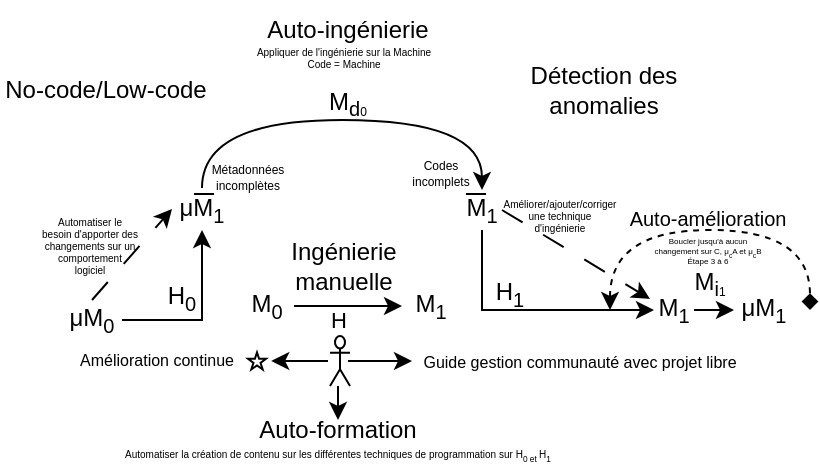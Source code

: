 <mxfile version="21.0.2" type="device"><diagram name="Page-1" id="H6X79qpipquMsz1ulPpb"><mxGraphModel dx="754" dy="289" grid="1" gridSize="10" guides="1" tooltips="1" connect="1" arrows="1" fold="1" page="1" pageScale="1" pageWidth="827" pageHeight="1169" math="0" shadow="0"><root><mxCell id="0"/><mxCell id="1" parent="0"/><mxCell id="qXLcunqzcu00ps4WEuLg-1" value="H&lt;sub&gt;1&lt;/sub&gt;" style="text;html=1;strokeColor=none;fillColor=none;align=center;verticalAlign=middle;whiteSpace=wrap;rounded=0;" parent="1" vertex="1"><mxGeometry x="464" y="552" width="60" height="30" as="geometry"/></mxCell><mxCell id="qXLcunqzcu00ps4WEuLg-2" value="H&lt;sub&gt;0&lt;/sub&gt;" style="text;html=1;strokeColor=none;fillColor=none;align=center;verticalAlign=middle;whiteSpace=wrap;rounded=0;" parent="1" vertex="1"><mxGeometry x="300" y="554" width="60" height="30" as="geometry"/></mxCell><mxCell id="qXLcunqzcu00ps4WEuLg-8" style="edgeStyle=orthogonalEdgeStyle;rounded=0;orthogonalLoop=1;jettySize=auto;html=1;" parent="1" source="qXLcunqzcu00ps4WEuLg-3" target="qXLcunqzcu00ps4WEuLg-5" edge="1"><mxGeometry relative="1" as="geometry"/></mxCell><mxCell id="qXLcunqzcu00ps4WEuLg-3" value="μ&lt;sub&gt;&lt;/sub&gt;M&lt;sub&gt;0&lt;/sub&gt;" style="text;html=1;strokeColor=none;fillColor=none;align=center;verticalAlign=middle;whiteSpace=wrap;rounded=0;" parent="1" vertex="1"><mxGeometry x="270" y="570" width="30" height="20" as="geometry"/></mxCell><mxCell id="lAiLHKj1GxSyFN-BF3O8-19" style="edgeStyle=orthogonalEdgeStyle;rounded=0;orthogonalLoop=1;jettySize=auto;html=1;" edge="1" parent="1" source="qXLcunqzcu00ps4WEuLg-4" target="lAiLHKj1GxSyFN-BF3O8-17"><mxGeometry relative="1" as="geometry"><Array as="points"><mxPoint x="596" y="575"/><mxPoint x="596" y="575"/></Array></mxGeometry></mxCell><mxCell id="qXLcunqzcu00ps4WEuLg-4" value="M&lt;sub&gt;1&lt;/sub&gt;" style="text;html=1;strokeColor=none;fillColor=none;align=center;verticalAlign=middle;whiteSpace=wrap;rounded=0;" parent="1" vertex="1"><mxGeometry x="566" y="560" width="20" height="30" as="geometry"/></mxCell><mxCell id="qXLcunqzcu00ps4WEuLg-9" style="edgeStyle=orthogonalEdgeStyle;rounded=0;orthogonalLoop=1;jettySize=auto;html=1;curved=1;" parent="1" source="qXLcunqzcu00ps4WEuLg-5" target="qXLcunqzcu00ps4WEuLg-6" edge="1"><mxGeometry relative="1" as="geometry"><Array as="points"><mxPoint x="340" y="480"/><mxPoint x="480" y="480"/></Array></mxGeometry></mxCell><mxCell id="qXLcunqzcu00ps4WEuLg-5" value="μ&lt;sub&gt;&lt;/sub&gt;M&lt;sub&gt;1&lt;/sub&gt;" style="text;html=1;strokeColor=none;fillColor=none;align=center;verticalAlign=middle;whiteSpace=wrap;rounded=0;" parent="1" vertex="1"><mxGeometry x="325" y="514" width="30" height="21" as="geometry"/></mxCell><mxCell id="qXLcunqzcu00ps4WEuLg-12" style="edgeStyle=orthogonalEdgeStyle;rounded=0;orthogonalLoop=1;jettySize=auto;html=1;entryX=0;entryY=0.5;entryDx=0;entryDy=0;" parent="1" source="qXLcunqzcu00ps4WEuLg-6" target="qXLcunqzcu00ps4WEuLg-4" edge="1"><mxGeometry relative="1" as="geometry"><Array as="points"><mxPoint x="480" y="575"/></Array></mxGeometry></mxCell><mxCell id="qXLcunqzcu00ps4WEuLg-6" value="M&lt;sub&gt;1&lt;/sub&gt;" style="text;html=1;strokeColor=none;fillColor=none;align=center;verticalAlign=middle;whiteSpace=wrap;rounded=0;" parent="1" vertex="1"><mxGeometry x="470" y="515" width="20" height="20" as="geometry"/></mxCell><mxCell id="qXLcunqzcu00ps4WEuLg-7" value="M&lt;sub&gt;d&lt;font style=&quot;font-size: 9px;&quot;&gt;&lt;font style=&quot;font-size: 8px;&quot;&gt;&lt;font style=&quot;font-size: 7px;&quot;&gt;&lt;font style=&quot;font-size: 6px;&quot;&gt;0&lt;/font&gt;&lt;/font&gt;&lt;/font&gt;&lt;/font&gt;&lt;/sub&gt;" style="text;html=1;strokeColor=none;fillColor=none;align=center;verticalAlign=middle;whiteSpace=wrap;rounded=0;" parent="1" vertex="1"><mxGeometry x="383" y="457" width="60" height="30" as="geometry"/></mxCell><mxCell id="lAiLHKj1GxSyFN-BF3O8-1" value="M&lt;sub&gt;0&lt;/sub&gt;" style="text;html=1;strokeColor=none;fillColor=none;align=center;verticalAlign=middle;whiteSpace=wrap;rounded=0;" vertex="1" parent="1"><mxGeometry x="359" y="558" width="27" height="30" as="geometry"/></mxCell><mxCell id="lAiLHKj1GxSyFN-BF3O8-2" value="M&lt;sub&gt;1&lt;/sub&gt;" style="text;html=1;strokeColor=none;fillColor=none;align=center;verticalAlign=middle;whiteSpace=wrap;rounded=0;" vertex="1" parent="1"><mxGeometry x="440" y="558" width="29" height="30" as="geometry"/></mxCell><mxCell id="lAiLHKj1GxSyFN-BF3O8-3" value="" style="endArrow=classic;html=1;rounded=0;exitX=1;exitY=0.5;exitDx=0;exitDy=0;" edge="1" parent="1" source="lAiLHKj1GxSyFN-BF3O8-1" target="lAiLHKj1GxSyFN-BF3O8-2"><mxGeometry width="50" height="50" relative="1" as="geometry"><mxPoint x="486" y="548" as="sourcePoint"/><mxPoint x="536" y="498" as="targetPoint"/></mxGeometry></mxCell><mxCell id="lAiLHKj1GxSyFN-BF3O8-4" value="H" style="edgeLabel;html=1;align=center;verticalAlign=middle;resizable=0;points=[];" vertex="1" connectable="0" parent="lAiLHKj1GxSyFN-BF3O8-3"><mxGeometry x="-0.225" y="1" relative="1" as="geometry"><mxPoint x="1" y="8" as="offset"/></mxGeometry></mxCell><mxCell id="lAiLHKj1GxSyFN-BF3O8-5" value="Ingénierie manuelle" style="text;html=1;strokeColor=none;fillColor=none;align=center;verticalAlign=middle;whiteSpace=wrap;rounded=0;" vertex="1" parent="1"><mxGeometry x="381" y="538" width="60" height="30" as="geometry"/></mxCell><mxCell id="lAiLHKj1GxSyFN-BF3O8-6" value="" style="endArrow=none;html=1;rounded=0;" edge="1" parent="1"><mxGeometry width="50" height="50" relative="1" as="geometry"><mxPoint x="472" y="517" as="sourcePoint"/><mxPoint x="482" y="517" as="targetPoint"/></mxGeometry></mxCell><mxCell id="lAiLHKj1GxSyFN-BF3O8-9" value="M&lt;sub&gt;i&lt;font style=&quot;font-size: 9px;&quot;&gt;&lt;font style=&quot;font-size: 8px;&quot;&gt;&lt;font style=&quot;font-size: 7px;&quot;&gt;&lt;font style=&quot;font-size: 6px;&quot;&gt;1&lt;/font&gt;&lt;/font&gt;&lt;/font&gt;&lt;/font&gt;&lt;/sub&gt;" style="text;html=1;strokeColor=none;fillColor=none;align=center;verticalAlign=middle;whiteSpace=wrap;rounded=0;" vertex="1" parent="1"><mxGeometry x="564" y="547" width="60" height="30" as="geometry"/></mxCell><mxCell id="lAiLHKj1GxSyFN-BF3O8-10" value="Codes incomplets" style="text;html=1;strokeColor=none;fillColor=none;align=center;verticalAlign=middle;whiteSpace=wrap;rounded=0;fontSize=6;" vertex="1" parent="1"><mxGeometry x="438" y="496" width="43" height="22" as="geometry"/></mxCell><mxCell id="lAiLHKj1GxSyFN-BF3O8-14" value="" style="endArrow=none;html=1;rounded=0;" edge="1" parent="1"><mxGeometry width="50" height="50" relative="1" as="geometry"><mxPoint x="336" y="517" as="sourcePoint"/><mxPoint x="346" y="517" as="targetPoint"/></mxGeometry></mxCell><mxCell id="lAiLHKj1GxSyFN-BF3O8-15" value="&lt;div style=&quot;font-size: 6px;&quot;&gt;&lt;font style=&quot;font-size: 6px;&quot;&gt;Métadonnées&lt;/font&gt;&lt;/div&gt;&lt;div style=&quot;font-size: 6px;&quot;&gt;&lt;font style=&quot;font-size: 6px;&quot;&gt;incomplètes&lt;br style=&quot;font-size: 7px;&quot;&gt;&lt;/font&gt;&lt;/div&gt;" style="text;html=1;strokeColor=none;fillColor=none;align=center;verticalAlign=middle;whiteSpace=wrap;rounded=0;fontSize=7;" vertex="1" parent="1"><mxGeometry x="332.5" y="494" width="60" height="30" as="geometry"/></mxCell><mxCell id="lAiLHKj1GxSyFN-BF3O8-16" value="Auto-ingénierie" style="text;html=1;strokeColor=none;fillColor=none;align=center;verticalAlign=middle;whiteSpace=wrap;rounded=0;" vertex="1" parent="1"><mxGeometry x="366" y="420" width="94" height="30" as="geometry"/></mxCell><mxCell id="lAiLHKj1GxSyFN-BF3O8-17" value="μ&lt;sub&gt;&lt;/sub&gt;M&lt;sub&gt;1&lt;/sub&gt;" style="text;html=1;strokeColor=none;fillColor=none;align=center;verticalAlign=middle;whiteSpace=wrap;rounded=0;" vertex="1" parent="1"><mxGeometry x="606" y="560" width="30" height="30" as="geometry"/></mxCell><mxCell id="lAiLHKj1GxSyFN-BF3O8-21" value="" style="endArrow=diamond;dashed=1;html=1;rounded=0;edgeStyle=orthogonalEdgeStyle;curved=1;startArrow=classic;startFill=1;endFill=1;" edge="1" parent="1"><mxGeometry width="50" height="50" relative="1" as="geometry"><mxPoint x="544" y="575" as="sourcePoint"/><mxPoint x="644" y="575" as="targetPoint"/><Array as="points"><mxPoint x="544" y="535"/><mxPoint x="644" y="535"/></Array></mxGeometry></mxCell><mxCell id="lAiLHKj1GxSyFN-BF3O8-22" value="&lt;font style=&quot;font-size: 11px;&quot;&gt;&lt;font style=&quot;font-size: 10px;&quot;&gt;Auto-amélioration&lt;/font&gt;&lt;/font&gt;" style="text;html=1;strokeColor=none;fillColor=none;align=center;verticalAlign=middle;whiteSpace=wrap;rounded=0;" vertex="1" parent="1"><mxGeometry x="550" y="522" width="86" height="14" as="geometry"/></mxCell><mxCell id="lAiLHKj1GxSyFN-BF3O8-23" value="Boucler jusqu'à aucun changement sur C, μ&lt;sub&gt;c&lt;/sub&gt;A et μ&lt;sub&gt;c&lt;/sub&gt;B&lt;br&gt;Étape 3 à 6" style="text;html=1;strokeColor=none;fillColor=none;align=center;verticalAlign=middle;whiteSpace=wrap;rounded=0;fontSize=4;" vertex="1" parent="1"><mxGeometry x="564" y="542" width="58" height="8" as="geometry"/></mxCell><mxCell id="lAiLHKj1GxSyFN-BF3O8-25" value="&lt;div&gt;Auto-formation&lt;/div&gt;" style="text;html=1;strokeColor=none;fillColor=none;align=center;verticalAlign=middle;whiteSpace=wrap;rounded=0;" vertex="1" parent="1"><mxGeometry x="356" y="630" width="104" height="10" as="geometry"/></mxCell><mxCell id="lAiLHKj1GxSyFN-BF3O8-26" value="&lt;font style=&quot;font-size: 11px;&quot;&gt;&lt;font style=&quot;font-size: 10px;&quot;&gt;&lt;font style=&quot;font-size: 9px;&quot;&gt;&lt;font style=&quot;font-size: 8px;&quot;&gt;&lt;font style=&quot;font-size: 7px;&quot;&gt;&lt;font style=&quot;font-size: 6px;&quot;&gt;&lt;font style=&quot;font-size: 5px;&quot;&gt;Automatiser la création de contenu sur les différentes techniques de programmation sur &lt;/font&gt;&lt;/font&gt;&lt;/font&gt;&lt;/font&gt;&lt;/font&gt;&lt;/font&gt;&lt;/font&gt;&lt;font style=&quot;font-size: 5px;&quot;&gt;H&lt;sub&gt;0 et &lt;/sub&gt;&lt;/font&gt;&lt;font style=&quot;font-size: 5px;&quot;&gt;H&lt;sub&gt;1&lt;/sub&gt;&lt;/font&gt;" style="text;html=1;strokeColor=none;fillColor=none;align=center;verticalAlign=middle;whiteSpace=wrap;rounded=0;" vertex="1" parent="1"><mxGeometry x="295" y="640" width="226" height="10" as="geometry"/></mxCell><mxCell id="lAiLHKj1GxSyFN-BF3O8-27" value="&lt;div&gt;Appliquer de l'ingénierie sur la Machine&lt;/div&gt;&lt;div&gt;Code = Machine&lt;/div&gt;" style="text;html=1;strokeColor=none;fillColor=none;align=center;verticalAlign=middle;whiteSpace=wrap;rounded=0;fontSize=5;" vertex="1" parent="1"><mxGeometry x="356" y="433" width="110" height="30" as="geometry"/></mxCell><mxCell id="lAiLHKj1GxSyFN-BF3O8-28" value="" style="endArrow=classic;html=1;rounded=0;exitX=0.5;exitY=0;exitDx=0;exitDy=0;dashed=1;dashPattern=12 12;entryX=0;entryY=0.5;entryDx=0;entryDy=0;" edge="1" parent="1" source="qXLcunqzcu00ps4WEuLg-3" target="qXLcunqzcu00ps4WEuLg-5"><mxGeometry width="50" height="50" relative="1" as="geometry"><mxPoint x="270" y="550" as="sourcePoint"/><mxPoint x="350" y="490" as="targetPoint"/></mxGeometry></mxCell><mxCell id="lAiLHKj1GxSyFN-BF3O8-29" value="Automatiser le besoin d'apporter des changements sur un comportement logiciel" style="text;html=1;strokeColor=none;fillColor=none;align=center;verticalAlign=middle;whiteSpace=wrap;rounded=0;fontSize=5;" vertex="1" parent="1"><mxGeometry x="259" y="527" width="50" height="30" as="geometry"/></mxCell><mxCell id="lAiLHKj1GxSyFN-BF3O8-32" value="" style="endArrow=classic;html=1;rounded=0;entryX=0;entryY=0.75;entryDx=0;entryDy=0;dashed=1;dashPattern=12 12;exitX=1;exitY=0.5;exitDx=0;exitDy=0;" edge="1" parent="1" source="qXLcunqzcu00ps4WEuLg-6" target="lAiLHKj1GxSyFN-BF3O8-9"><mxGeometry width="50" height="50" relative="1" as="geometry"><mxPoint x="470" y="490" as="sourcePoint"/><mxPoint x="460" y="560" as="targetPoint"/></mxGeometry></mxCell><mxCell id="lAiLHKj1GxSyFN-BF3O8-33" value="&lt;div style=&quot;font-size: 5px;&quot;&gt;&lt;font style=&quot;font-size: 5px;&quot;&gt;Améliorer/ajouter/corriger une technique d'ingénierie&lt;br&gt;&lt;/font&gt;&lt;/div&gt;" style="text;html=1;strokeColor=none;fillColor=none;align=center;verticalAlign=middle;whiteSpace=wrap;rounded=0;" vertex="1" parent="1"><mxGeometry x="489" y="512" width="60" height="30" as="geometry"/></mxCell><mxCell id="lAiLHKj1GxSyFN-BF3O8-34" value="" style="verticalLabelPosition=bottom;verticalAlign=top;html=1;shape=mxgraph.basic.star" vertex="1" parent="1"><mxGeometry x="363" y="596.25" width="9" height="8.5" as="geometry"/></mxCell><mxCell id="lAiLHKj1GxSyFN-BF3O8-42" style="edgeStyle=orthogonalEdgeStyle;rounded=0;orthogonalLoop=1;jettySize=auto;html=1;entryX=0.991;entryY=0.457;entryDx=0;entryDy=0;entryPerimeter=0;" edge="1" parent="1"><mxGeometry relative="1" as="geometry"><mxPoint x="403" y="600.497" as="sourcePoint"/><mxPoint x="374.56" y="600.312" as="targetPoint"/></mxGeometry></mxCell><mxCell id="lAiLHKj1GxSyFN-BF3O8-43" style="edgeStyle=orthogonalEdgeStyle;rounded=0;orthogonalLoop=1;jettySize=auto;html=1;" edge="1" parent="1"><mxGeometry relative="1" as="geometry"><mxPoint x="445" y="600" as="targetPoint"/><mxPoint x="413" y="600.497" as="sourcePoint"/></mxGeometry></mxCell><mxCell id="lAiLHKj1GxSyFN-BF3O8-44" style="rounded=0;orthogonalLoop=1;jettySize=auto;html=1;entryX=0.5;entryY=0;entryDx=0;entryDy=0;" edge="1" parent="1" target="lAiLHKj1GxSyFN-BF3O8-25"><mxGeometry relative="1" as="geometry"><mxPoint x="408" y="613" as="sourcePoint"/></mxGeometry></mxCell><mxCell id="lAiLHKj1GxSyFN-BF3O8-35" value="" style="shape=umlActor;verticalLabelPosition=bottom;verticalAlign=top;html=1;outlineConnect=0;" vertex="1" parent="1"><mxGeometry x="404" y="588" width="10" height="25" as="geometry"/></mxCell><mxCell id="lAiLHKj1GxSyFN-BF3O8-38" value="Amélioration continue" style="text;html=1;strokeColor=none;fillColor=none;align=center;verticalAlign=middle;whiteSpace=wrap;rounded=0;fontSize=8;" vertex="1" parent="1"><mxGeometry x="274" y="591" width="87" height="18" as="geometry"/></mxCell><mxCell id="lAiLHKj1GxSyFN-BF3O8-41" value="Guide gestion communauté avec projet libre" style="text;html=1;strokeColor=none;fillColor=none;align=center;verticalAlign=middle;whiteSpace=wrap;rounded=0;fontSize=8;" vertex="1" parent="1"><mxGeometry x="449" y="593" width="160" height="16" as="geometry"/></mxCell><mxCell id="lAiLHKj1GxSyFN-BF3O8-46" value="Détection des anomalies" style="text;html=1;strokeColor=none;fillColor=none;align=center;verticalAlign=middle;whiteSpace=wrap;rounded=0;" vertex="1" parent="1"><mxGeometry x="481" y="450" width="120" height="30" as="geometry"/></mxCell><mxCell id="lAiLHKj1GxSyFN-BF3O8-48" value="No-code/Low-code" style="text;html=1;strokeColor=none;fillColor=none;align=center;verticalAlign=middle;whiteSpace=wrap;rounded=0;" vertex="1" parent="1"><mxGeometry x="239" y="450" width="106" height="30" as="geometry"/></mxCell></root></mxGraphModel></diagram></mxfile>
